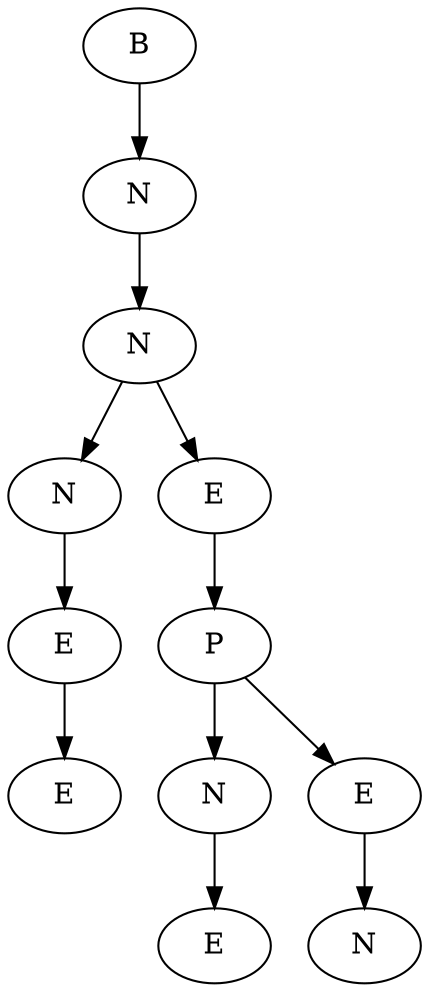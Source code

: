digraph G{
7440200[label="E"]
7439584[label="E"]
7439584->7440200;
7438968[label="N"]
7438968->7439584;
7440568[label="E"]
7440472[label="N"]
7440472->7440568;
7440624[label="N"]
7440160[label="E"]
7440160->7440624;
7440376[label="P"]
7440376->7440472;
7440376->7440160;
7440288[label="E"]
7440288->7440376;
7438352[label="N"]
7438352->7438968;
7438352->7440288;
7438288[label="N"]
7438288->7438352;
7434392[label="B"]
7434392->7438288;
}